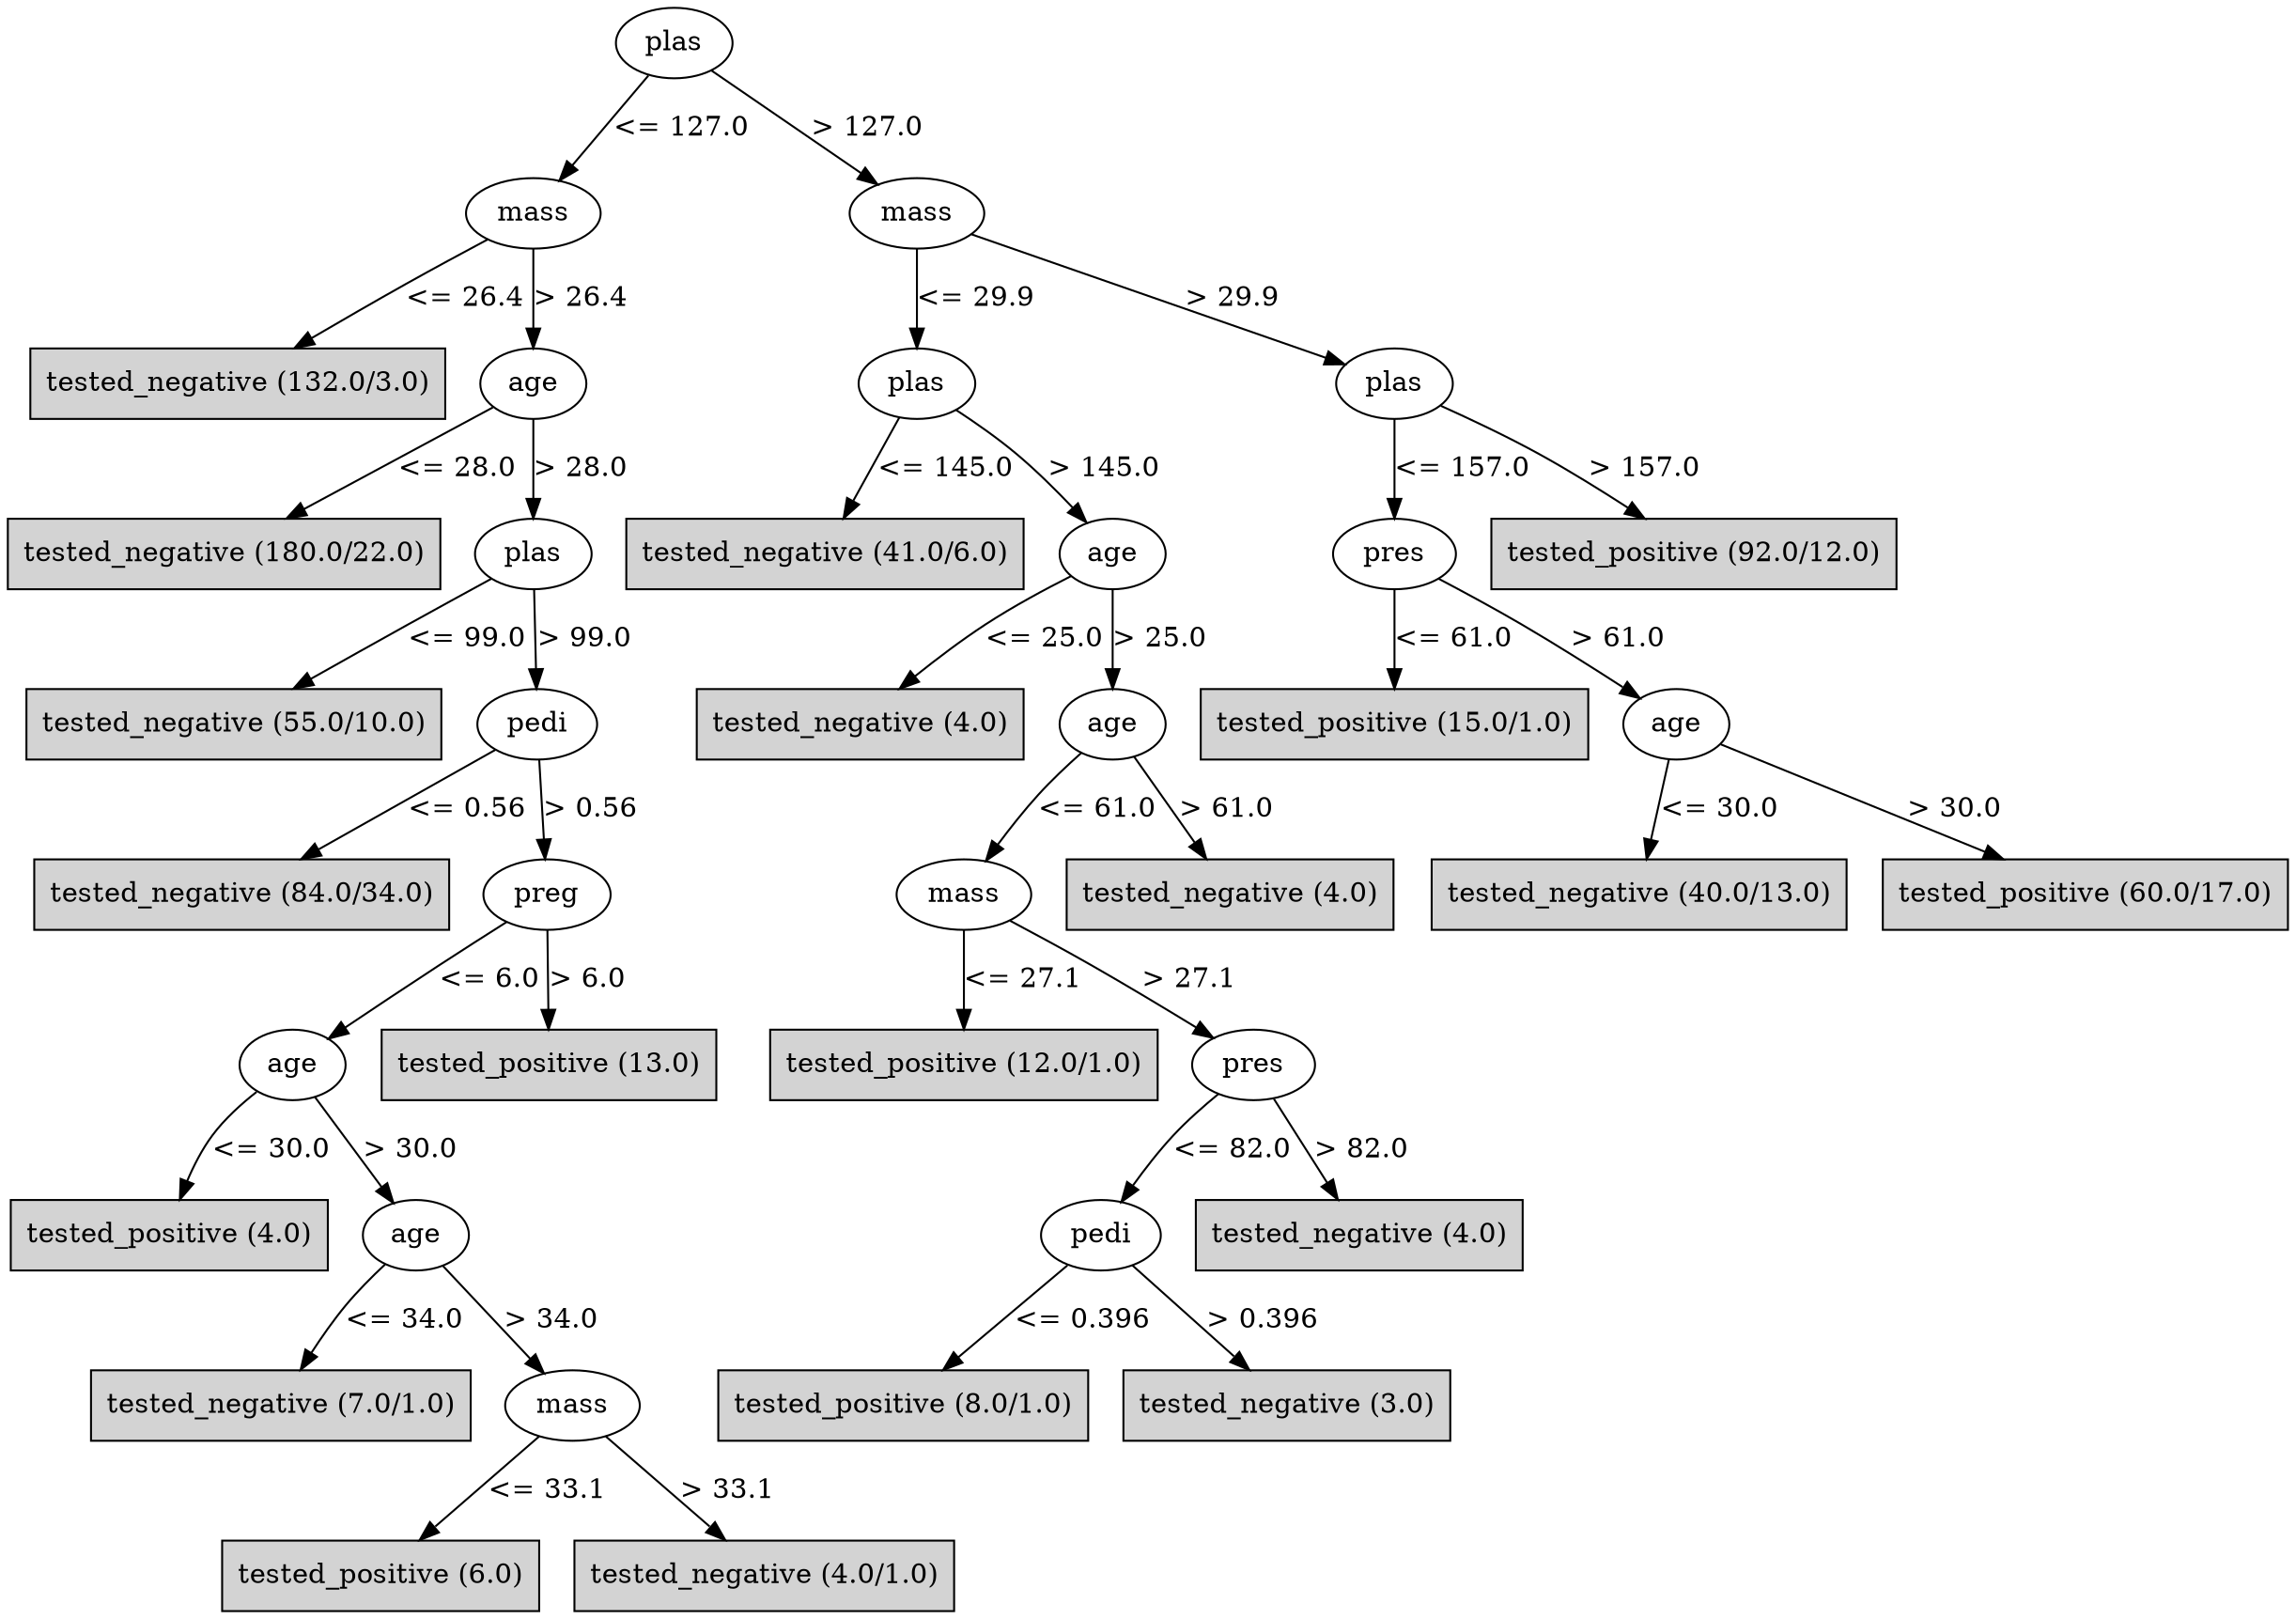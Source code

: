 digraph J48Tree {
N0 [label="plas" ]
N0->N1 [label="<= 127.0"]
N1 [label="mass" ]
N1->N2 [label="<= 26.4"]
N2 [label="tested_negative (132.0/3.0)" shape=box style=filled ]
N1->N3 [label="> 26.4"]
N3 [label="age" ]
N3->N4 [label="<= 28.0"]
N4 [label="tested_negative (180.0/22.0)" shape=box style=filled ]
N3->N5 [label="> 28.0"]
N5 [label="plas" ]
N5->N6 [label="<= 99.0"]
N6 [label="tested_negative (55.0/10.0)" shape=box style=filled ]
N5->N7 [label="> 99.0"]
N7 [label="pedi" ]
N7->N8 [label="<= 0.56"]
N8 [label="tested_negative (84.0/34.0)" shape=box style=filled ]
N7->N9 [label="> 0.56"]
N9 [label="preg" ]
N9->N10 [label="<= 6.0"]
N10 [label="age" ]
N10->N11 [label="<= 30.0"]
N11 [label="tested_positive (4.0)" shape=box style=filled ]
N10->N12 [label="> 30.0"]
N12 [label="age" ]
N12->N13 [label="<= 34.0"]
N13 [label="tested_negative (7.0/1.0)" shape=box style=filled ]
N12->N14 [label="> 34.0"]
N14 [label="mass" ]
N14->N15 [label="<= 33.1"]
N15 [label="tested_positive (6.0)" shape=box style=filled ]
N14->N16 [label="> 33.1"]
N16 [label="tested_negative (4.0/1.0)" shape=box style=filled ]
N9->N17 [label="> 6.0"]
N17 [label="tested_positive (13.0)" shape=box style=filled ]
N0->N18 [label="> 127.0"]
N18 [label="mass" ]
N18->N19 [label="<= 29.9"]
N19 [label="plas" ]
N19->N20 [label="<= 145.0"]
N20 [label="tested_negative (41.0/6.0)" shape=box style=filled ]
N19->N21 [label="> 145.0"]
N21 [label="age" ]
N21->N22 [label="<= 25.0"]
N22 [label="tested_negative (4.0)" shape=box style=filled ]
N21->N23 [label="> 25.0"]
N23 [label="age" ]
N23->N24 [label="<= 61.0"]
N24 [label="mass" ]
N24->N25 [label="<= 27.1"]
N25 [label="tested_positive (12.0/1.0)" shape=box style=filled ]
N24->N26 [label="> 27.1"]
N26 [label="pres" ]
N26->N27 [label="<= 82.0"]
N27 [label="pedi" ]
N27->N28 [label="<= 0.396"]
N28 [label="tested_positive (8.0/1.0)" shape=box style=filled ]
N27->N29 [label="> 0.396"]
N29 [label="tested_negative (3.0)" shape=box style=filled ]
N26->N30 [label="> 82.0"]
N30 [label="tested_negative (4.0)" shape=box style=filled ]
N23->N31 [label="> 61.0"]
N31 [label="tested_negative (4.0)" shape=box style=filled ]
N18->N32 [label="> 29.9"]
N32 [label="plas" ]
N32->N33 [label="<= 157.0"]
N33 [label="pres" ]
N33->N34 [label="<= 61.0"]
N34 [label="tested_positive (15.0/1.0)" shape=box style=filled ]
N33->N35 [label="> 61.0"]
N35 [label="age" ]
N35->N36 [label="<= 30.0"]
N36 [label="tested_negative (40.0/13.0)" shape=box style=filled ]
N35->N37 [label="> 30.0"]
N37 [label="tested_positive (60.0/17.0)" shape=box style=filled ]
N32->N38 [label="> 157.0"]
N38 [label="tested_positive (92.0/12.0)" shape=box style=filled ]
}

